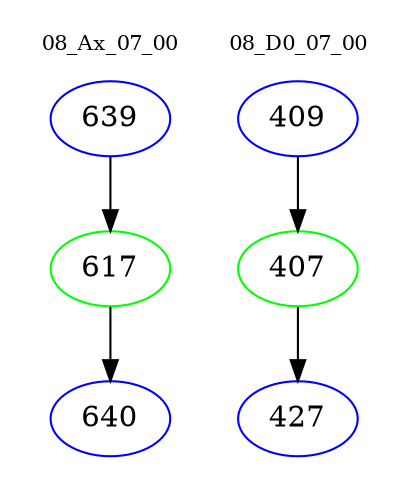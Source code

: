digraph{
subgraph cluster_0 {
color = white
label = "08_Ax_07_00";
fontsize=10;
T0_639 [label="639", color="blue"]
T0_639 -> T0_617 [color="black"]
T0_617 [label="617", color="green"]
T0_617 -> T0_640 [color="black"]
T0_640 [label="640", color="blue"]
}
subgraph cluster_1 {
color = white
label = "08_D0_07_00";
fontsize=10;
T1_409 [label="409", color="blue"]
T1_409 -> T1_407 [color="black"]
T1_407 [label="407", color="green"]
T1_407 -> T1_427 [color="black"]
T1_427 [label="427", color="blue"]
}
}
